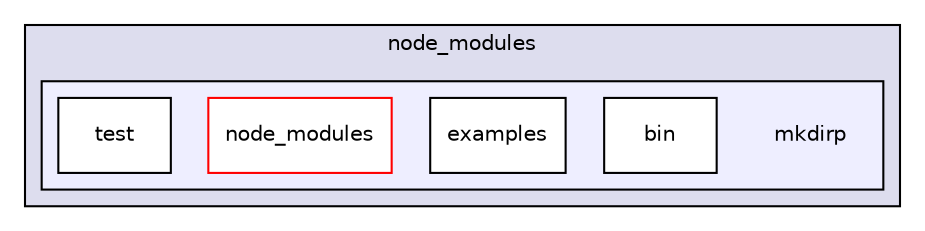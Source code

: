 digraph "gulp-src/node_modules/gulp/node_modules/vinyl-fs/node_modules/mkdirp" {
  compound=true
  node [ fontsize="10", fontname="Helvetica"];
  edge [ labelfontsize="10", labelfontname="Helvetica"];
  subgraph clusterdir_7dbf8f39bf160a39c2d4400f640e4130 {
    graph [ bgcolor="#ddddee", pencolor="black", label="node_modules" fontname="Helvetica", fontsize="10", URL="dir_7dbf8f39bf160a39c2d4400f640e4130.html"]
  subgraph clusterdir_558c8ec8da9a71f4cb8376cfedc55265 {
    graph [ bgcolor="#eeeeff", pencolor="black", label="" URL="dir_558c8ec8da9a71f4cb8376cfedc55265.html"];
    dir_558c8ec8da9a71f4cb8376cfedc55265 [shape=plaintext label="mkdirp"];
    dir_a90e4d6473189e7ac8de7540a3f0a48b [shape=box label="bin" color="black" fillcolor="white" style="filled" URL="dir_a90e4d6473189e7ac8de7540a3f0a48b.html"];
    dir_894f12bc611f777cdedfbac51c4362fa [shape=box label="examples" color="black" fillcolor="white" style="filled" URL="dir_894f12bc611f777cdedfbac51c4362fa.html"];
    dir_315c1cc0c8df5df42046e33f4d47a50e [shape=box label="node_modules" color="red" fillcolor="white" style="filled" URL="dir_315c1cc0c8df5df42046e33f4d47a50e.html"];
    dir_c85d66cb0ade7e0970fc25b23524caf2 [shape=box label="test" color="black" fillcolor="white" style="filled" URL="dir_c85d66cb0ade7e0970fc25b23524caf2.html"];
  }
  }
}
